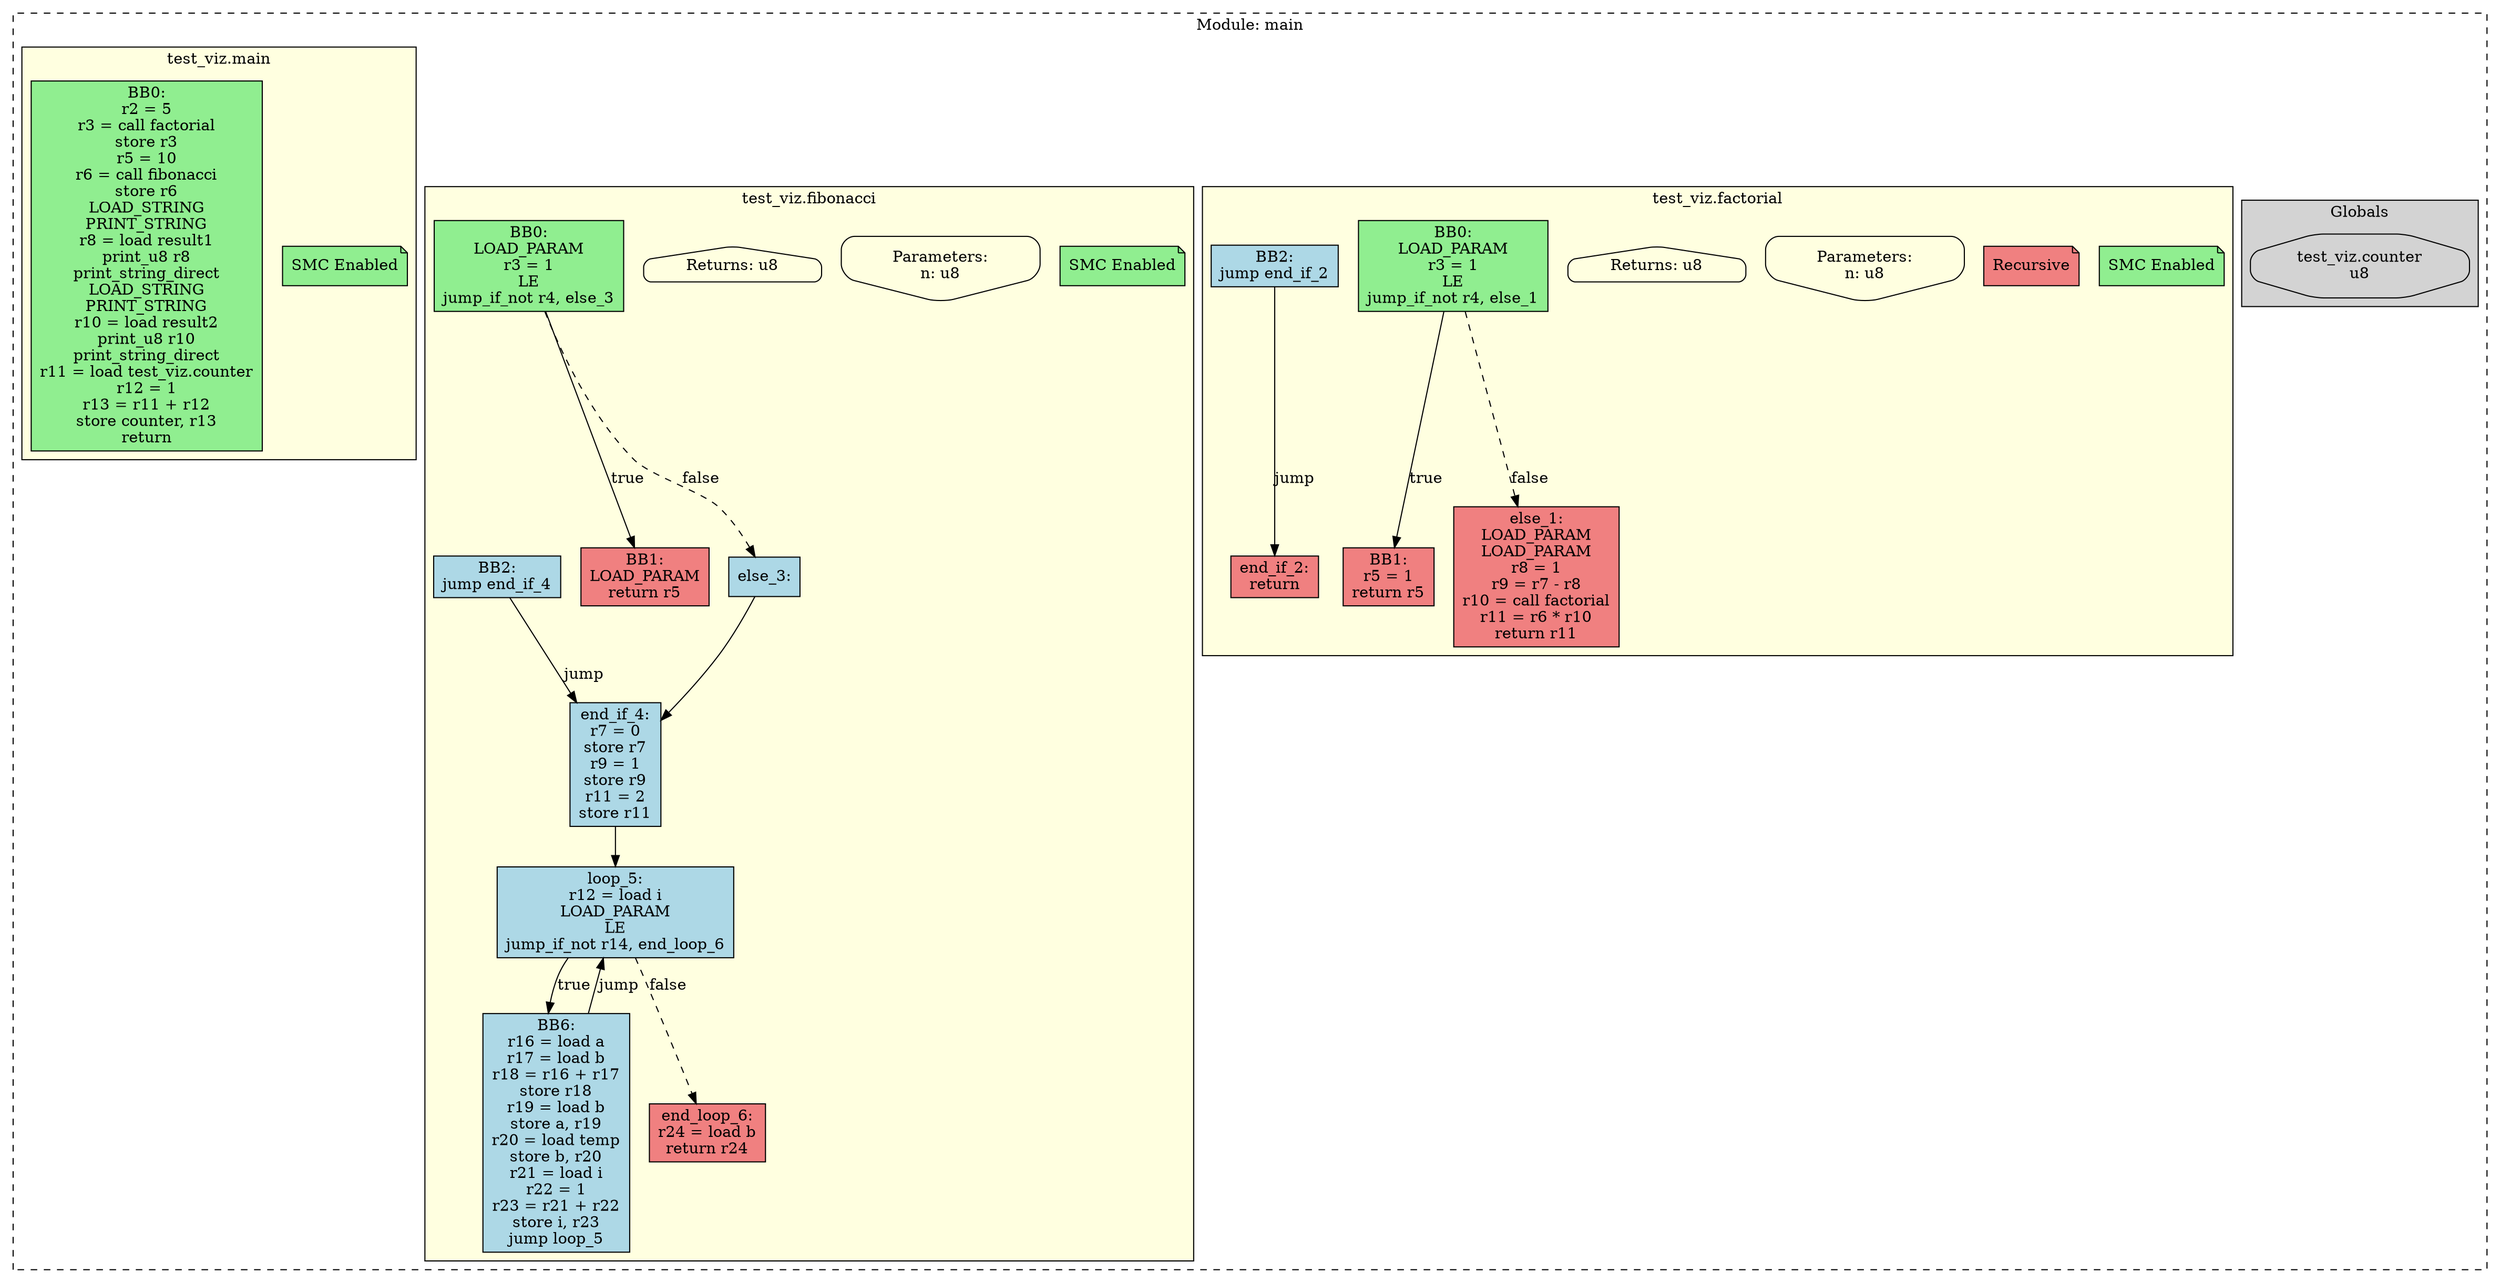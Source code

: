 digraph MinZ_MIR {
  rankdir=TB;
  node [shape=box, style=rounded];

  // Module: main
  subgraph cluster_module {
    label="Module: main";
    style=dashed;

    // Global variables
    subgraph cluster_globals {
      label="Globals";
      style=filled;
      fillcolor=lightgray;
      "test_viz.counter" [label="test_viz.counter\nu8", shape=octagon];
    }

    // Function: test_viz.factorial
    subgraph cluster_func_0 {
      label="test_viz.factorial";
      style=filled;
      fillcolor=lightyellow;
      "func_0_meta" [label="SMC Enabled", shape=note, style=filled, fillcolor=lightgreen];
      "func_0_rec" [label="Recursive", shape=note, style=filled, fillcolor=lightcoral];
      "func_0_params" [label="Parameters:\nn: u8", shape=invhouse];
      "func_0_return" [label="Returns: u8", shape=house];
      "func_0_bb0" [label="BB0:\nLOAD_PARAM\nr3 = 1\nLE\njump_if_not r4, else_1\n", style=filled, fillcolor=lightgreen];
      "func_0_bb1" [label="BB1:\nr5 = 1\nreturn r5\n", style=filled, fillcolor=lightcoral];
      "func_0_bb2" [label="BB2:\njump end_if_2\n", style=filled, fillcolor=lightblue];
      "func_0_bb3" [label="else_1:\nLOAD_PARAM\nLOAD_PARAM\nr8 = 1\nr9 = r7 - r8\nr10 = call factorial\nr11 = r6 * r10\nreturn r11\n", style=filled, fillcolor=lightcoral];
      "func_0_bb4" [label="end_if_2:\nreturn\n", style=filled, fillcolor=lightcoral];
      "func_0_bb0" -> "func_0_bb3" [label="false", style=dashed];
      "func_0_bb0" -> "func_0_bb1" [label="true"];
      "func_0_bb2" -> "func_0_bb4" [label="jump"];
    }

    // Function: test_viz.fibonacci
    subgraph cluster_func_1 {
      label="test_viz.fibonacci";
      style=filled;
      fillcolor=lightyellow;
      "func_1_meta" [label="SMC Enabled", shape=note, style=filled, fillcolor=lightgreen];
      "func_1_params" [label="Parameters:\nn: u8", shape=invhouse];
      "func_1_return" [label="Returns: u8", shape=house];
      "func_1_bb0" [label="BB0:\nLOAD_PARAM\nr3 = 1\nLE\njump_if_not r4, else_3\n", style=filled, fillcolor=lightgreen];
      "func_1_bb1" [label="BB1:\nLOAD_PARAM\nreturn r5\n", style=filled, fillcolor=lightcoral];
      "func_1_bb2" [label="BB2:\njump end_if_4\n", style=filled, fillcolor=lightblue];
      "func_1_bb3" [label="else_3:\n", style=filled, fillcolor=lightblue];
      "func_1_bb4" [label="end_if_4:\nr7 = 0\nstore r7\nr9 = 1\nstore r9\nr11 = 2\nstore r11\n", style=filled, fillcolor=lightblue];
      "func_1_bb5" [label="loop_5:\nr12 = load i\nLOAD_PARAM\nLE\njump_if_not r14, end_loop_6\n", style=filled, fillcolor=lightblue];
      "func_1_bb6" [label="BB6:\nr16 = load a\nr17 = load b\nr18 = r16 + r17\nstore r18\nr19 = load b\nstore a, r19\nr20 = load temp\nstore b, r20\nr21 = load i\nr22 = 1\nr23 = r21 + r22\nstore i, r23\njump loop_5\n", style=filled, fillcolor=lightblue];
      "func_1_bb7" [label="end_loop_6:\nr24 = load b\nreturn r24\n", style=filled, fillcolor=lightcoral];
      "func_1_bb0" -> "func_1_bb3" [label="false", style=dashed];
      "func_1_bb0" -> "func_1_bb1" [label="true"];
      "func_1_bb2" -> "func_1_bb4" [label="jump"];
      "func_1_bb3" -> "func_1_bb4";
      "func_1_bb4" -> "func_1_bb5";
      "func_1_bb5" -> "func_1_bb7" [label="false", style=dashed];
      "func_1_bb5" -> "func_1_bb6" [label="true"];
      "func_1_bb6" -> "func_1_bb5" [label="jump"];
    }

    // Function: test_viz.main
    subgraph cluster_func_2 {
      label="test_viz.main";
      style=filled;
      fillcolor=lightyellow;
      "func_2_meta" [label="SMC Enabled", shape=note, style=filled, fillcolor=lightgreen];
      "func_2_bb0" [label="BB0:\nr2 = 5\nr3 = call factorial\nstore r3\nr5 = 10\nr6 = call fibonacci\nstore r6\nLOAD_STRING\nPRINT_STRING\nr8 = load result1\nprint_u8 r8\nprint_string_direct\nLOAD_STRING\nPRINT_STRING\nr10 = load result2\nprint_u8 r10\nprint_string_direct\nr11 = load test_viz.counter\nr12 = 1\nr13 = r11 + r12\nstore counter, r13\nreturn\n", style=filled, fillcolor=lightgreen];
    }

  }
}
